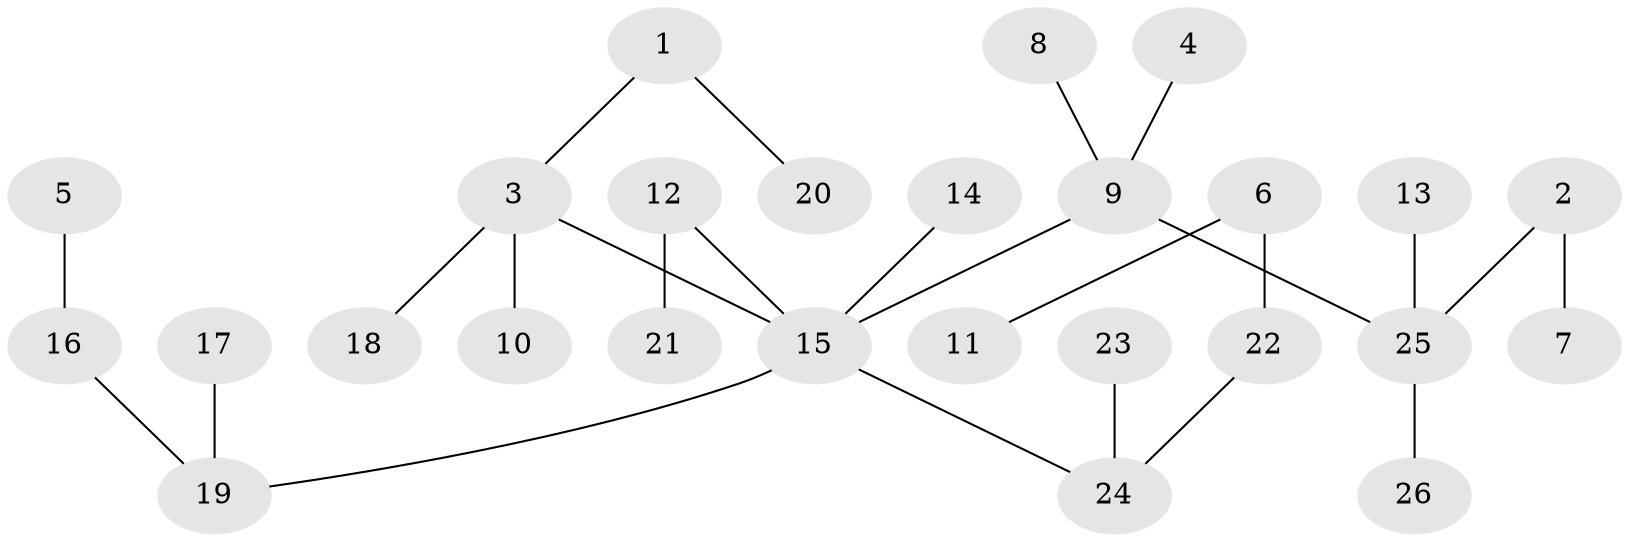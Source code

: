 // original degree distribution, {8: 0.011764705882352941, 5: 0.03529411764705882, 4: 0.047058823529411764, 3: 0.15294117647058825, 7: 0.011764705882352941, 2: 0.23529411764705882, 1: 0.5058823529411764}
// Generated by graph-tools (version 1.1) at 2025/37/03/04/25 23:37:24]
// undirected, 26 vertices, 25 edges
graph export_dot {
  node [color=gray90,style=filled];
  1;
  2;
  3;
  4;
  5;
  6;
  7;
  8;
  9;
  10;
  11;
  12;
  13;
  14;
  15;
  16;
  17;
  18;
  19;
  20;
  21;
  22;
  23;
  24;
  25;
  26;
  1 -- 3 [weight=1.0];
  1 -- 20 [weight=1.0];
  2 -- 7 [weight=1.0];
  2 -- 25 [weight=1.0];
  3 -- 10 [weight=1.0];
  3 -- 15 [weight=1.0];
  3 -- 18 [weight=1.0];
  4 -- 9 [weight=1.0];
  5 -- 16 [weight=1.0];
  6 -- 11 [weight=1.0];
  6 -- 22 [weight=1.0];
  8 -- 9 [weight=1.0];
  9 -- 15 [weight=1.0];
  9 -- 25 [weight=1.0];
  12 -- 15 [weight=1.0];
  12 -- 21 [weight=1.0];
  13 -- 25 [weight=1.0];
  14 -- 15 [weight=1.0];
  15 -- 19 [weight=1.0];
  15 -- 24 [weight=1.0];
  16 -- 19 [weight=1.0];
  17 -- 19 [weight=1.0];
  22 -- 24 [weight=1.0];
  23 -- 24 [weight=1.0];
  25 -- 26 [weight=1.0];
}
